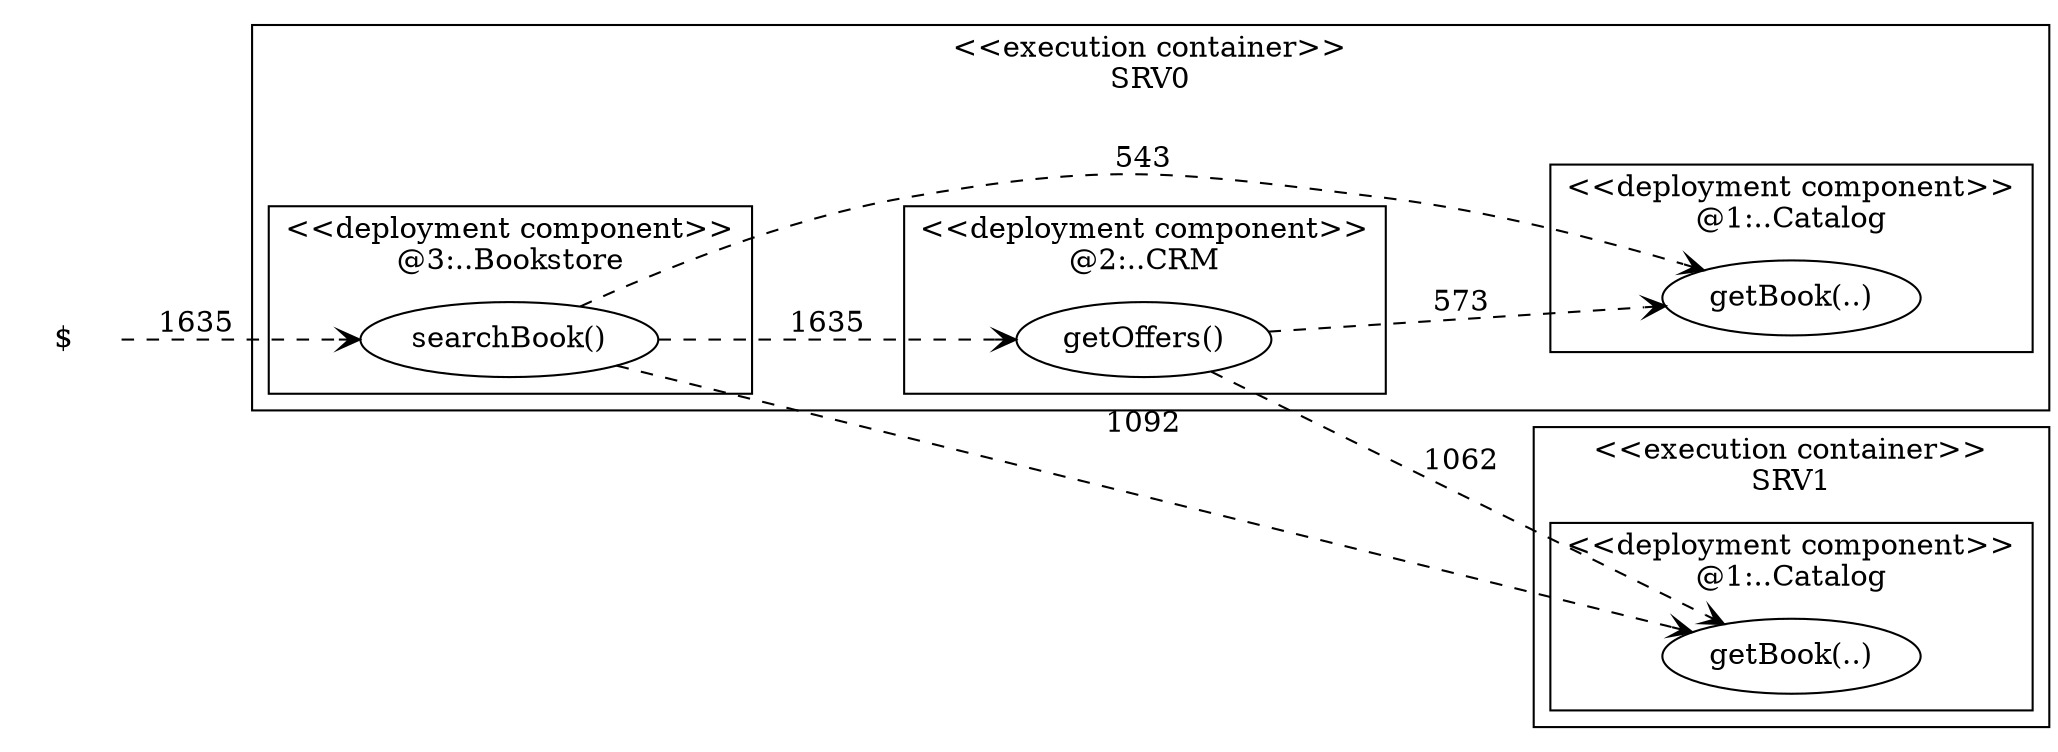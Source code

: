 digraph G {
 rankdir=LR;
subgraph "cluster_container_2" {
 label = "<<execution container>>\nSRV0";
 shape = "box";
 style = "filled";
 fillcolor = "white";
subgraph "cluster_component_4" {
 label = "<<deployment component>>\n@3:..Bookstore";
 shape = "box";
 style = "filled";
 fillcolor = "white";
"depNode_2" [label="searchBook()",shape="oval",style="filled",fillcolor="white"]
}
subgraph "cluster_component_3" {
 label = "<<deployment component>>\n@2:..CRM";
 shape = "box";
 style = "filled";
 fillcolor = "white";
"depNode_4" [label="getOffers()",shape="oval",style="filled",fillcolor="white"]
}
subgraph "cluster_component_2" {
 label = "<<deployment component>>\n@1:..Catalog";
 shape = "box";
 style = "filled";
 fillcolor = "white";
"depNode_5" [label="getBook(..)",shape="oval",style="filled",fillcolor="white"]
}
}
subgraph "cluster_container_1" {
 label = "<<execution container>>\nSRV1";
 shape = "box";
 style = "filled";
 fillcolor = "white";
subgraph "cluster_component_1" {
 label = "<<deployment component>>\n@1:..Catalog";
 shape = "box";
 style = "filled";
 fillcolor = "white";
"depNode_3" [label="getBook(..)",shape="oval",style="filled",fillcolor="white"]
}
}
"depNode_0" [label="$",shape="none"]

depNode_0->depNode_2[label=1635, style="dashed", arrowhead="open"]
depNode_2->depNode_3[label=1092, style="dashed", arrowhead="open"]
depNode_2->depNode_4[label=1635, style="dashed", arrowhead="open"]
depNode_2->depNode_5[label=543, style="dashed", arrowhead="open"]
depNode_4->depNode_3[label=1062, style="dashed", arrowhead="open"]
depNode_4->depNode_5[label=573, style="dashed", arrowhead="open"]
}
